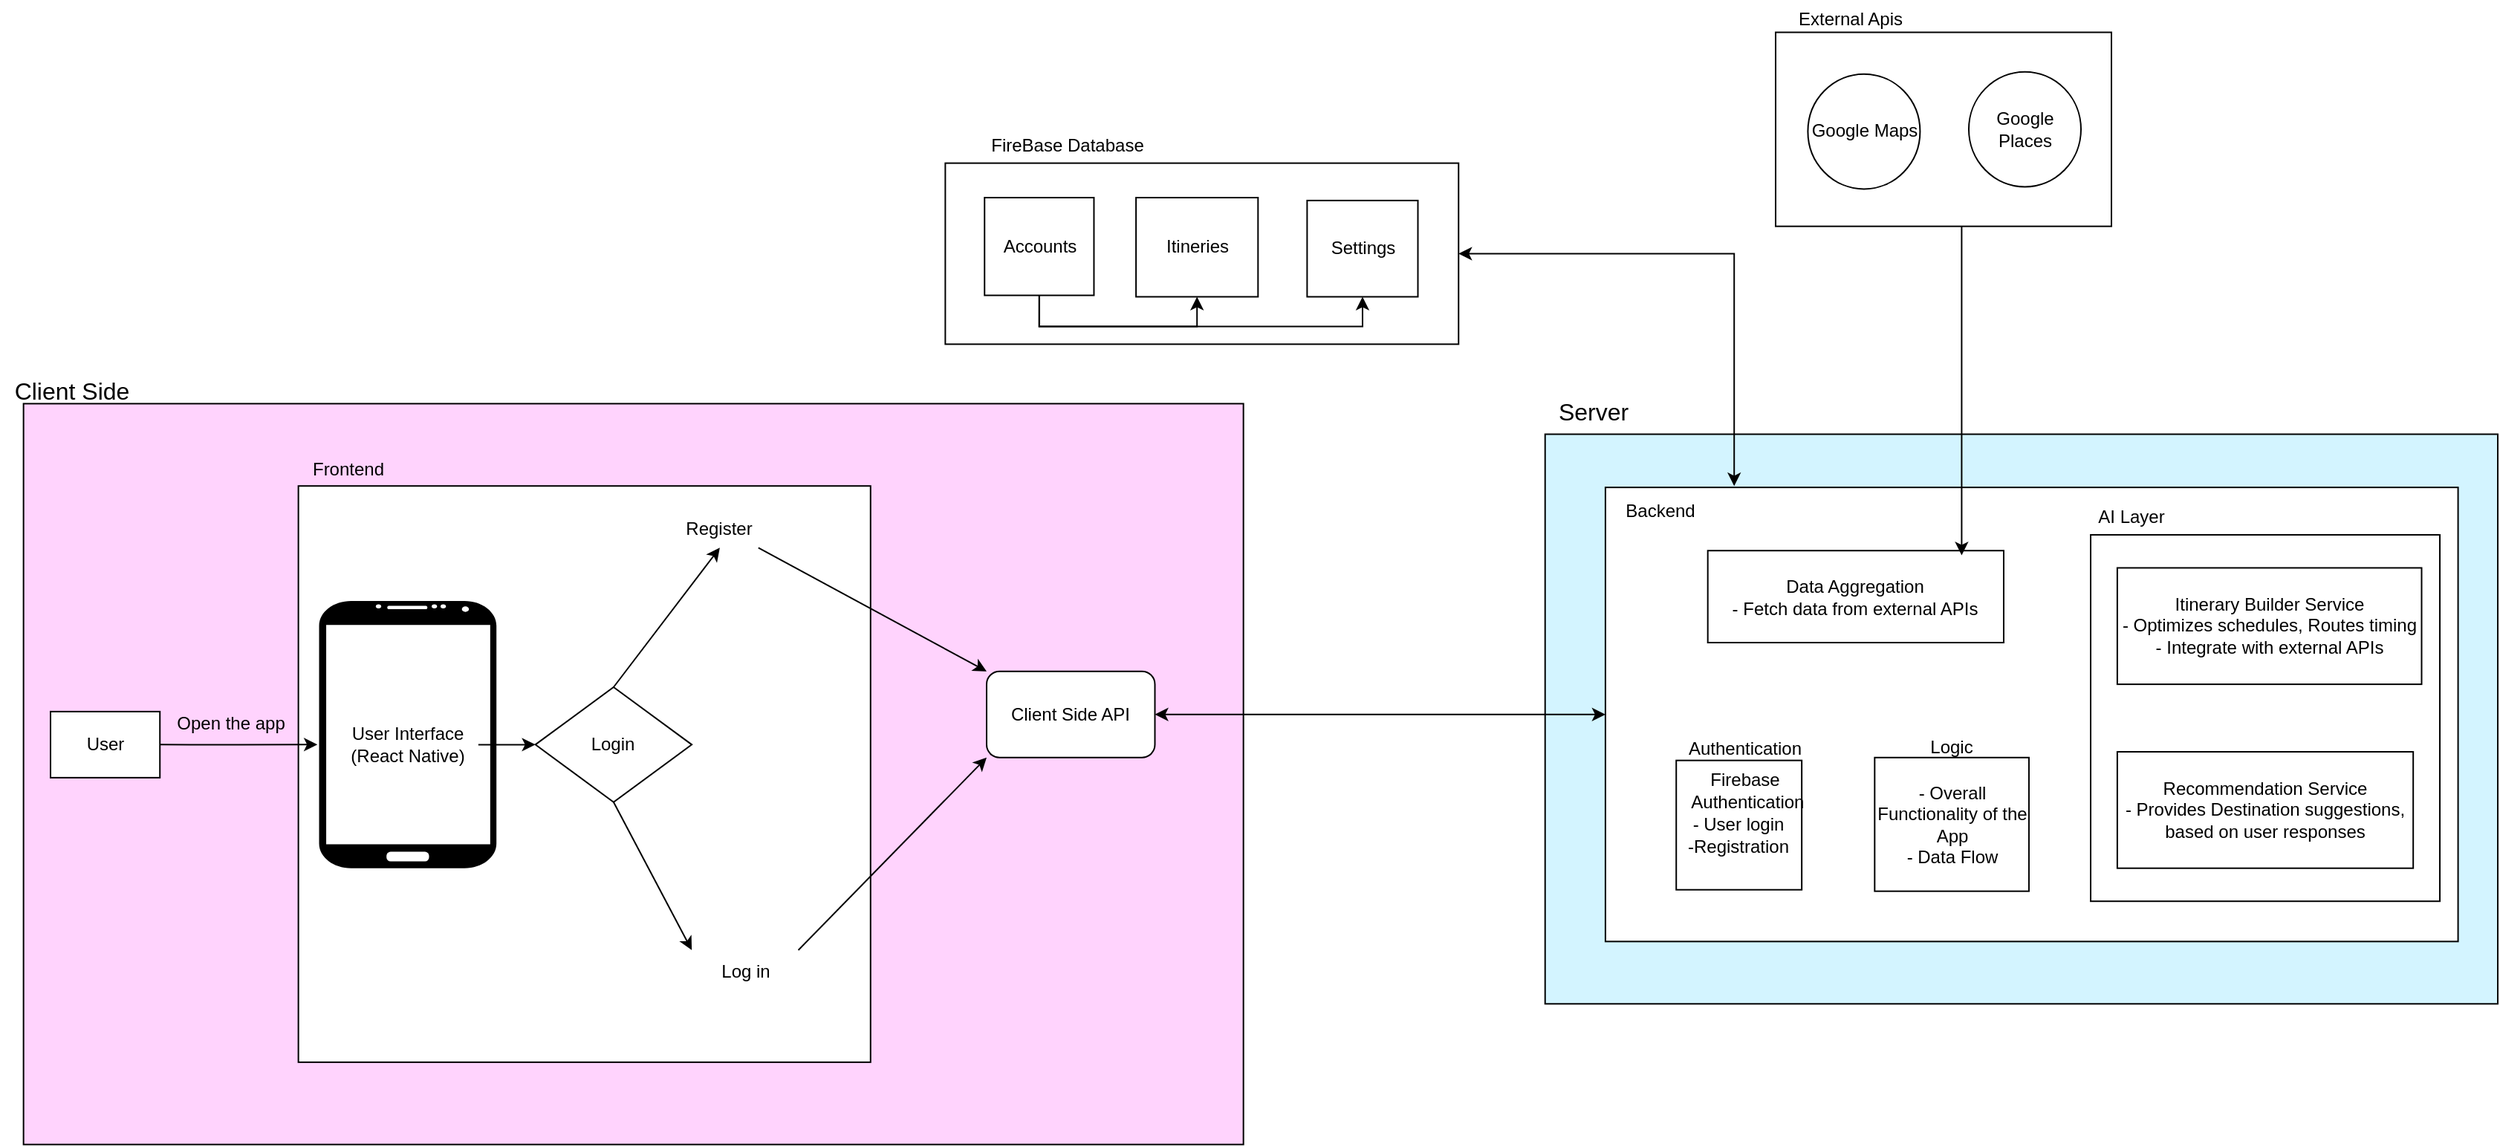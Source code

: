 <mxfile version="26.0.8">
  <diagram name="Page-1" id="YCGb1fXZHZs1NDQ-doLa">
    <mxGraphModel dx="1969" dy="946" grid="0" gridSize="10" guides="1" tooltips="1" connect="1" arrows="1" fold="1" page="1" pageScale="1" pageWidth="850" pageHeight="1100" math="0" shadow="0">
      <root>
        <mxCell id="0" />
        <mxCell id="1" parent="0" />
        <mxCell id="nEr1ftA-taB8gzF76vz6-3" value="" style="whiteSpace=wrap;html=1;fillColor=#D3F4FF;" parent="1" vertex="1">
          <mxGeometry x="1049.865" y="446.255" width="641.135" height="383.399" as="geometry" />
        </mxCell>
        <mxCell id="nEr1ftA-taB8gzF76vz6-1" value="" style="whiteSpace=wrap;html=1;fillColor=#FFD3FD;" parent="1" vertex="1">
          <mxGeometry x="25.83" y="425.7" width="821" height="498.62" as="geometry" />
        </mxCell>
        <mxCell id="F6tcZEU1wLUHKEX0VQhd-15" value="" style="rounded=0;whiteSpace=wrap;html=1;" parent="1" vertex="1">
          <mxGeometry x="210.817" y="481.09" width="385.075" height="387.841" as="geometry" />
        </mxCell>
        <mxCell id="H4jSPD8bba1UMETeC9ga-33" style="edgeStyle=orthogonalEdgeStyle;rounded=0;orthogonalLoop=1;jettySize=auto;html=1;entryX=0;entryY=0.5;entryDx=0;entryDy=0;startArrow=classic;startFill=1;" parent="1" source="H4jSPD8bba1UMETeC9ga-32" target="F6tcZEU1wLUHKEX0VQhd-20" edge="1">
          <mxGeometry relative="1" as="geometry" />
        </mxCell>
        <mxCell id="H4jSPD8bba1UMETeC9ga-38" style="edgeStyle=orthogonalEdgeStyle;rounded=0;orthogonalLoop=1;jettySize=auto;html=1;exitX=1;exitY=0.5;exitDx=0;exitDy=0;" parent="1" source="F6tcZEU1wLUHKEX0VQhd-24" edge="1">
          <mxGeometry relative="1" as="geometry">
            <mxPoint x="223.587" y="655.126" as="targetPoint" />
          </mxGeometry>
        </mxCell>
        <mxCell id="F6tcZEU1wLUHKEX0VQhd-24" value="User" style="whiteSpace=wrap;html=1;" parent="1" vertex="1">
          <mxGeometry x="44.0" y="632.938" width="73.617" height="44.491" as="geometry" />
        </mxCell>
        <mxCell id="F6tcZEU1wLUHKEX0VQhd-26" value="Open the app" style="text;html=1;align=center;verticalAlign=middle;resizable=0;points=[];autosize=1;strokeColor=none;fillColor=none;" parent="1" vertex="1">
          <mxGeometry x="119.813" y="628.102" width="91" height="26" as="geometry" />
        </mxCell>
        <mxCell id="-O7Q9c80gEYb_Deh_tuQ-25" value="Login" style="rhombus;whiteSpace=wrap;html=1;" parent="1" vertex="1">
          <mxGeometry x="370.321" y="616.496" width="105.235" height="77.375" as="geometry" />
        </mxCell>
        <mxCell id="-O7Q9c80gEYb_Deh_tuQ-28" value="" style="endArrow=classic;html=1;rounded=0;exitX=0.5;exitY=1;exitDx=0;exitDy=0;entryX=0;entryY=0;entryDx=0;entryDy=0;" parent="1" source="-O7Q9c80gEYb_Deh_tuQ-25" target="-O7Q9c80gEYb_Deh_tuQ-29" edge="1">
          <mxGeometry width="50" height="50" relative="1" as="geometry">
            <mxPoint x="525.106" y="662.921" as="sourcePoint" />
            <mxPoint x="609.106" y="1023.681" as="targetPoint" />
          </mxGeometry>
        </mxCell>
        <mxCell id="-O7Q9c80gEYb_Deh_tuQ-29" value="Log in" style="text;html=1;align=center;verticalAlign=middle;whiteSpace=wrap;rounded=0;" parent="1" vertex="1">
          <mxGeometry x="475.556" y="793.491" width="71.73" height="29.016" as="geometry" />
        </mxCell>
        <mxCell id="-O7Q9c80gEYb_Deh_tuQ-31" value="" style="endArrow=classic;html=1;rounded=0;exitX=0.5;exitY=0;exitDx=0;exitDy=0;entryX=0.5;entryY=1;entryDx=0;entryDy=0;" parent="1" source="-O7Q9c80gEYb_Deh_tuQ-25" target="-O7Q9c80gEYb_Deh_tuQ-32" edge="1">
          <mxGeometry width="50" height="50" relative="1" as="geometry">
            <mxPoint x="562.859" y="624.233" as="sourcePoint" />
            <mxPoint x="912.069" y="642.61" as="targetPoint" />
          </mxGeometry>
        </mxCell>
        <mxCell id="-O7Q9c80gEYb_Deh_tuQ-32" value="Register" style="text;html=1;align=center;verticalAlign=middle;whiteSpace=wrap;rounded=0;" parent="1" vertex="1">
          <mxGeometry x="468.478" y="497.532" width="51.91" height="25.147" as="geometry" />
        </mxCell>
        <mxCell id="H4jSPD8bba1UMETeC9ga-2" value="" style="group" parent="1" vertex="1" connectable="0">
          <mxGeometry x="646.185" y="238.659" width="345.435" height="147.012" as="geometry" />
        </mxCell>
        <mxCell id="F6tcZEU1wLUHKEX0VQhd-23" value="" style="whiteSpace=wrap;html=1;" parent="H4jSPD8bba1UMETeC9ga-2" vertex="1">
          <mxGeometry y="25.147" width="345.435" height="121.865" as="geometry" />
        </mxCell>
        <mxCell id="F6tcZEU1wLUHKEX0VQhd-22" value="FireBase Database" style="text;html=1;align=center;verticalAlign=middle;resizable=0;points=[];autosize=1;strokeColor=none;fillColor=none;" parent="H4jSPD8bba1UMETeC9ga-2" vertex="1">
          <mxGeometry x="21.493" width="121" height="26" as="geometry" />
        </mxCell>
        <mxCell id="F6tcZEU1wLUHKEX0VQhd-48" style="edgeStyle=orthogonalEdgeStyle;rounded=0;orthogonalLoop=1;jettySize=auto;html=1;exitX=0.5;exitY=1;exitDx=0;exitDy=0;entryX=0.5;entryY=1;entryDx=0;entryDy=0;" parent="H4jSPD8bba1UMETeC9ga-2" source="F6tcZEU1wLUHKEX0VQhd-41" target="F6tcZEU1wLUHKEX0VQhd-44" edge="1">
          <mxGeometry relative="1" as="geometry" />
        </mxCell>
        <mxCell id="F6tcZEU1wLUHKEX0VQhd-49" style="edgeStyle=orthogonalEdgeStyle;rounded=0;orthogonalLoop=1;jettySize=auto;html=1;exitX=0.5;exitY=1;exitDx=0;exitDy=0;entryX=0.5;entryY=1;entryDx=0;entryDy=0;" parent="H4jSPD8bba1UMETeC9ga-2" source="F6tcZEU1wLUHKEX0VQhd-41" target="F6tcZEU1wLUHKEX0VQhd-47" edge="1">
          <mxGeometry relative="1" as="geometry" />
        </mxCell>
        <mxCell id="F6tcZEU1wLUHKEX0VQhd-41" value="Accounts" style="whiteSpace=wrap;html=1;" parent="H4jSPD8bba1UMETeC9ga-2" vertex="1">
          <mxGeometry x="26.427" y="48.359" width="73.617" height="65.769" as="geometry" />
        </mxCell>
        <mxCell id="F6tcZEU1wLUHKEX0VQhd-44" value="Itineries" style="whiteSpace=wrap;html=1;" parent="H4jSPD8bba1UMETeC9ga-2" vertex="1">
          <mxGeometry x="128.358" y="48.359" width="82.112" height="66.736" as="geometry" />
        </mxCell>
        <mxCell id="F6tcZEU1wLUHKEX0VQhd-47" value="Settings" style="whiteSpace=wrap;html=1;" parent="H4jSPD8bba1UMETeC9ga-2" vertex="1">
          <mxGeometry x="243.503" y="50.294" width="74.561" height="64.801" as="geometry" />
        </mxCell>
        <mxCell id="H4jSPD8bba1UMETeC9ga-11" value="" style="group" parent="1" vertex="1" connectable="0">
          <mxGeometry x="1090.449" y="482.057" width="573.837" height="305.631" as="geometry" />
        </mxCell>
        <mxCell id="F6tcZEU1wLUHKEX0VQhd-20" value="" style="whiteSpace=wrap;html=1;" parent="H4jSPD8bba1UMETeC9ga-11" vertex="1">
          <mxGeometry width="573.837" height="305.631" as="geometry" />
        </mxCell>
        <mxCell id="F6tcZEU1wLUHKEX0VQhd-21" value="Backend" style="text;html=1;align=center;verticalAlign=middle;resizable=0;points=[];autosize=1;strokeColor=none;fillColor=none;" parent="H4jSPD8bba1UMETeC9ga-11" vertex="1">
          <mxGeometry x="3.775" y="2.902" width="66" height="26" as="geometry" />
        </mxCell>
        <mxCell id="F6tcZEU1wLUHKEX0VQhd-52" value="&lt;div&gt;&lt;br&gt;&lt;/div&gt;&lt;div&gt;- User login&lt;/div&gt;&lt;div&gt;-Registration&lt;br&gt;&lt;/div&gt;" style="rounded=0;whiteSpace=wrap;html=1;" parent="H4jSPD8bba1UMETeC9ga-11" vertex="1">
          <mxGeometry x="47.662" y="183.765" width="84.471" height="87.047" as="geometry" />
        </mxCell>
        <mxCell id="F6tcZEU1wLUHKEX0VQhd-53" value="Firebase&lt;br&gt;&amp;nbsp;Authentication" style="text;html=1;align=center;verticalAlign=middle;resizable=0;points=[];autosize=1;strokeColor=none;fillColor=none;" parent="H4jSPD8bba1UMETeC9ga-11" vertex="1">
          <mxGeometry x="44.831" y="183.765" width="97" height="41" as="geometry" />
        </mxCell>
        <mxCell id="F6tcZEU1wLUHKEX0VQhd-54" value="Authentication" style="text;html=1;align=center;verticalAlign=middle;resizable=0;points=[];autosize=1;strokeColor=none;fillColor=none;" parent="H4jSPD8bba1UMETeC9ga-11" vertex="1">
          <mxGeometry x="45.775" y="162.487" width="95" height="26" as="geometry" />
        </mxCell>
        <mxCell id="F6tcZEU1wLUHKEX0VQhd-55" value="&lt;div&gt;Itinerary Builder Service&lt;/div&gt;&lt;div&gt;- Optimizes schedules, Routes timing&lt;br&gt;&lt;/div&gt;&lt;div&gt;- Integrate with external APIs&lt;br&gt;&lt;/div&gt;" style="whiteSpace=wrap;html=1;" parent="H4jSPD8bba1UMETeC9ga-11" vertex="1">
          <mxGeometry x="344.491" y="54.162" width="204.807" height="78.342" as="geometry" />
        </mxCell>
        <mxCell id="F6tcZEU1wLUHKEX0VQhd-56" value="&lt;div&gt;Recommendation Service&lt;/div&gt;&lt;div&gt;- Provides Destination suggestions, based on user responses&lt;/div&gt;" style="whiteSpace=wrap;html=1;" parent="H4jSPD8bba1UMETeC9ga-11" vertex="1">
          <mxGeometry x="344.491" y="177.962" width="199.144" height="78.342" as="geometry" />
        </mxCell>
        <mxCell id="F6tcZEU1wLUHKEX0VQhd-57" value="&lt;div&gt;Data Aggregation&lt;/div&gt;&lt;div&gt;- Fetch data from external APIs&lt;br&gt;&lt;/div&gt;" style="whiteSpace=wrap;html=1;" parent="H4jSPD8bba1UMETeC9ga-11" vertex="1">
          <mxGeometry x="68.898" y="42.556" width="199.144" height="61.9" as="geometry" />
        </mxCell>
        <mxCell id="F6tcZEU1wLUHKEX0VQhd-59" value="" style="whiteSpace=wrap;html=1;fillColor=none;strokeColor=light-dark(#000000,#0000CC);" parent="H4jSPD8bba1UMETeC9ga-11" vertex="1">
          <mxGeometry x="326.559" y="31.917" width="235.009" height="246.632" as="geometry" />
        </mxCell>
        <mxCell id="F6tcZEU1wLUHKEX0VQhd-60" value="&lt;span style=&quot;color: light-dark(rgb(0, 0, 0), rgb(0, 0, 204));&quot;&gt;AI Layer&lt;br&gt;&lt;/span&gt;" style="text;html=1;align=center;verticalAlign=middle;resizable=0;points=[];autosize=1;strokeColor=none;fillColor=none;" parent="H4jSPD8bba1UMETeC9ga-11" vertex="1">
          <mxGeometry x="322.783" y="6.77" width="61" height="26" as="geometry" />
        </mxCell>
        <mxCell id="-O7Q9c80gEYb_Deh_tuQ-33" value="&lt;div&gt;- Overall Functionality of the App&lt;/div&gt;&lt;div&gt;- Data Flow&lt;br&gt;&lt;/div&gt;" style="rounded=0;whiteSpace=wrap;html=1;" parent="H4jSPD8bba1UMETeC9ga-11" vertex="1">
          <mxGeometry x="181.212" y="181.831" width="103.819" height="89.948" as="geometry" />
        </mxCell>
        <mxCell id="-O7Q9c80gEYb_Deh_tuQ-34" value="Logic" style="text;html=1;align=center;verticalAlign=middle;whiteSpace=wrap;rounded=0;" parent="H4jSPD8bba1UMETeC9ga-11" vertex="1">
          <mxGeometry x="204.807" y="160.553" width="56.629" height="29.016" as="geometry" />
        </mxCell>
        <mxCell id="H4jSPD8bba1UMETeC9ga-14" style="edgeStyle=orthogonalEdgeStyle;rounded=0;orthogonalLoop=1;jettySize=auto;html=1;entryX=0.858;entryY=0.05;entryDx=0;entryDy=0;entryPerimeter=0;exitX=0.5;exitY=1;exitDx=0;exitDy=0;" parent="1" source="F6tcZEU1wLUHKEX0VQhd-31" target="F6tcZEU1wLUHKEX0VQhd-57" edge="1">
          <mxGeometry relative="1" as="geometry">
            <Array as="points">
              <mxPoint x="1330.177" y="252.834" />
            </Array>
          </mxGeometry>
        </mxCell>
        <mxCell id="H4jSPD8bba1UMETeC9ga-25" style="edgeStyle=orthogonalEdgeStyle;rounded=0;orthogonalLoop=1;jettySize=auto;html=1;exitX=1;exitY=0.5;exitDx=0;exitDy=0;entryX=0.151;entryY=-0.003;entryDx=0;entryDy=0;entryPerimeter=0;startArrow=classic;startFill=1;" parent="1" source="F6tcZEU1wLUHKEX0VQhd-23" target="F6tcZEU1wLUHKEX0VQhd-20" edge="1">
          <mxGeometry relative="1" as="geometry" />
        </mxCell>
        <mxCell id="H4jSPD8bba1UMETeC9ga-32" value="Client Side API" style="rounded=1;whiteSpace=wrap;html=1;" parent="1" vertex="1">
          <mxGeometry x="673.996" y="605.861" width="113.257" height="58.031" as="geometry" />
        </mxCell>
        <mxCell id="H4jSPD8bba1UMETeC9ga-35" value="" style="endArrow=classic;html=1;rounded=0;exitX=1;exitY=1;exitDx=0;exitDy=0;entryX=0;entryY=0;entryDx=0;entryDy=0;" parent="1" source="-O7Q9c80gEYb_Deh_tuQ-32" target="H4jSPD8bba1UMETeC9ga-32" edge="1">
          <mxGeometry width="50" height="50" relative="1" as="geometry">
            <mxPoint x="634.588" y="692.904" as="sourcePoint" />
            <mxPoint x="681.779" y="644.544" as="targetPoint" />
          </mxGeometry>
        </mxCell>
        <mxCell id="H4jSPD8bba1UMETeC9ga-36" value="" style="endArrow=classic;html=1;rounded=0;exitX=1;exitY=0;exitDx=0;exitDy=0;entryX=0;entryY=1;entryDx=0;entryDy=0;" parent="1" source="-O7Q9c80gEYb_Deh_tuQ-29" target="H4jSPD8bba1UMETeC9ga-32" edge="1">
          <mxGeometry width="50" height="50" relative="1" as="geometry">
            <mxPoint x="634.588" y="692.904" as="sourcePoint" />
            <mxPoint x="681.779" y="644.544" as="targetPoint" />
          </mxGeometry>
        </mxCell>
        <mxCell id="F6tcZEU1wLUHKEX0VQhd-8" value="Frontend" style="text;html=1;align=center;verticalAlign=middle;resizable=0;points=[];autosize=1;strokeColor=none;fillColor=none;" parent="1" vertex="1">
          <mxGeometry x="210.817" y="456.91" width="67" height="26" as="geometry" />
        </mxCell>
        <mxCell id="H4jSPD8bba1UMETeC9ga-37" value="" style="group" parent="1" vertex="1" connectable="0">
          <mxGeometry x="215" y="558.46" width="140" height="179.9" as="geometry" />
        </mxCell>
        <mxCell id="F6tcZEU1wLUHKEX0VQhd-17" value="" style="verticalLabelPosition=bottom;verticalAlign=top;html=1;shadow=0;dashed=0;strokeWidth=1;shape=mxgraph.android.phone2;strokeColor=none;fillStyle=auto;fillColor=light-dark(default, #ffffff);gradientColor=light-dark(#000000,#FFFFFF);gradientDirection=radial;" parent="H4jSPD8bba1UMETeC9ga-37" vertex="1">
          <mxGeometry x="9.754" width="119.344" height="179.9" as="geometry" />
        </mxCell>
        <mxCell id="F6tcZEU1wLUHKEX0VQhd-30" value="User Interface&lt;br&gt;(React Native)" style="text;html=1;align=center;verticalAlign=middle;resizable=0;points=[];autosize=1;strokeColor=none;fillColor=none;" parent="H4jSPD8bba1UMETeC9ga-37" vertex="1">
          <mxGeometry x="21.93" y="76.226" width="95" height="41" as="geometry" />
        </mxCell>
        <mxCell id="H4jSPD8bba1UMETeC9ga-39" style="edgeStyle=orthogonalEdgeStyle;rounded=0;orthogonalLoop=1;jettySize=auto;html=1;entryX=0;entryY=0.5;entryDx=0;entryDy=0;" parent="1" source="F6tcZEU1wLUHKEX0VQhd-30" target="-O7Q9c80gEYb_Deh_tuQ-25" edge="1">
          <mxGeometry relative="1" as="geometry" />
        </mxCell>
        <mxCell id="H4jSPD8bba1UMETeC9ga-42" value="" style="group" parent="1" vertex="1" connectable="0">
          <mxGeometry x="1204.996" y="154" width="302.019" height="152.332" as="geometry" />
        </mxCell>
        <mxCell id="F6tcZEU1wLUHKEX0VQhd-32" value="External Apis" style="text;html=1;align=center;verticalAlign=middle;resizable=0;points=[];autosize=1;strokeColor=none;fillColor=none;" parent="H4jSPD8bba1UMETeC9ga-42" vertex="1">
          <mxGeometry x="5.663" width="89" height="26" as="geometry" />
        </mxCell>
        <mxCell id="F6tcZEU1wLUHKEX0VQhd-31" value="" style="rounded=0;whiteSpace=wrap;html=1;" parent="H4jSPD8bba1UMETeC9ga-42" vertex="1">
          <mxGeometry y="21.76" width="226" height="130.57" as="geometry" />
        </mxCell>
        <mxCell id="F6tcZEU1wLUHKEX0VQhd-35" value="Google Maps" style="ellipse;whiteSpace=wrap;html=1;" parent="H4jSPD8bba1UMETeC9ga-42" vertex="1">
          <mxGeometry x="21.708" y="49.81" width="75.505" height="77.375" as="geometry" />
        </mxCell>
        <mxCell id="F6tcZEU1wLUHKEX0VQhd-58" value="Google Places" style="ellipse;whiteSpace=wrap;html=1;" parent="H4jSPD8bba1UMETeC9ga-42" vertex="1">
          <mxGeometry x="129.999" y="48.36" width="75.505" height="77.375" as="geometry" />
        </mxCell>
        <mxCell id="nEr1ftA-taB8gzF76vz6-2" value="Client Side" style="text;html=1;align=center;verticalAlign=middle;resizable=0;points=[];autosize=1;strokeColor=none;fillColor=none;fontSize=16;" parent="1" vertex="1">
          <mxGeometry x="10" y="401.558" width="95" height="31" as="geometry" />
        </mxCell>
        <mxCell id="nEr1ftA-taB8gzF76vz6-4" value="Server" style="text;html=1;align=center;verticalAlign=middle;resizable=0;points=[];autosize=1;strokeColor=none;fillColor=none;fontSize=16;" parent="1" vertex="1">
          <mxGeometry x="1049.865" y="415.464" width="65" height="31" as="geometry" />
        </mxCell>
      </root>
    </mxGraphModel>
  </diagram>
</mxfile>
